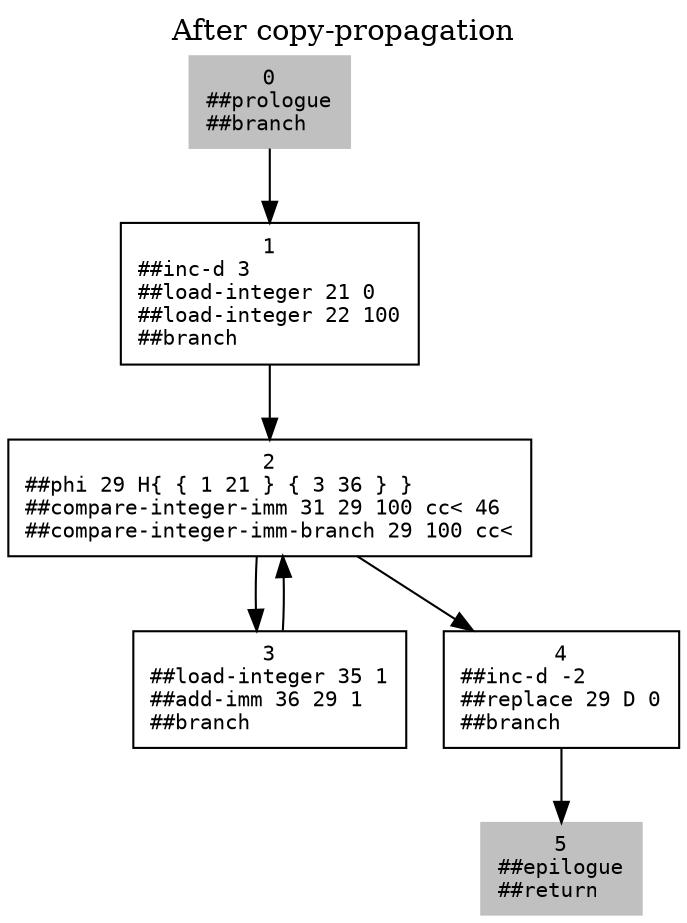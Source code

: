 digraph {
	node [label="\N"];
	graph [labelloc=t,
		label="After copy-propagation",
		bb="0,0,320,438",
		lp="160,425"];
	0 [label="0\n##prologue\l##branch\l", fontname=Courier, fontsize=10, shape=box, color=grey, style=filled, pos="125,390", width="1.0556", height="0.61111"];
	1 [label="1\n##inc-d 3\l##load-integer 21 0\l##load-integer 22 100\l##branch\l", fontname=Courier, fontsize=10, shape=box, pos="125,298", width="1.9722", height="0.94444"];
	2 [label="2\n##phi 29 H{ { 1 21 } { 3 36 } }\l##compare-integer-imm 31 29 100 cc< 46\l##compare-integer-imm-branch 29 100 cc<\l", fontname=Courier, fontsize=10, shape=box, pos="125,200", width="3.4722", height="0.77778"];
	3 [label="3\n##load-integer 35 1\l##add-imm 36 29 1\l##branch\l", fontname=Courier, fontsize=10, shape=box, pos="125,108", width="1.8056", height="0.77778"];
	4 [label="4\n##inc-d -2\l##replace 29 D 0\l##branch\l", fontname=Courier, fontsize=10, shape=box, pos="264,108", width="1.5556", height="0.77778"];
	5 [label="5\n##epilogue\l##return\l", fontname=Courier, fontsize=10, shape=box, color=grey, style=filled, pos="264,22", width="1.0556", height="0.61111"];
	0 -> 1 [pos="e,125,332.27 125,367.73 125,360.08 125,351.24 125,342.46"];
	1 -> 2 [pos="e,125,228.1 125,264 125,255.67 125,246.69 125,238.18"];
	2 -> 3 [pos="e,118.72,136.25 118.73,171.9 118.28,163.86 118.15,154.95 118.33,146.41"];
	2 -> 4 [pos="e,221.32,136.25 167.46,171.9 181.74,162.44 197.83,151.8 212.72,141.94"];
	3 -> 2 [pos="e,131.27,171.9 131.28,136.25 131.73,144.3 131.85,153.2 131.66,161.74"];
	4 -> 5 [pos="e,264,44.224 264,79.84 264,71.712 264,62.776 264,54.411"];
}
